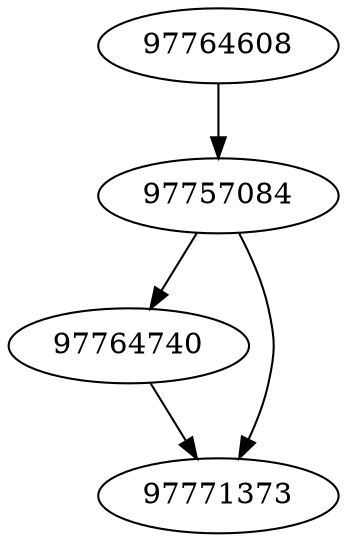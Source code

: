 strict digraph  {
97764608;
97757084;
97764740;
97771373;
97764608 -> 97757084;
97757084 -> 97764740;
97757084 -> 97771373;
97764740 -> 97771373;
}
